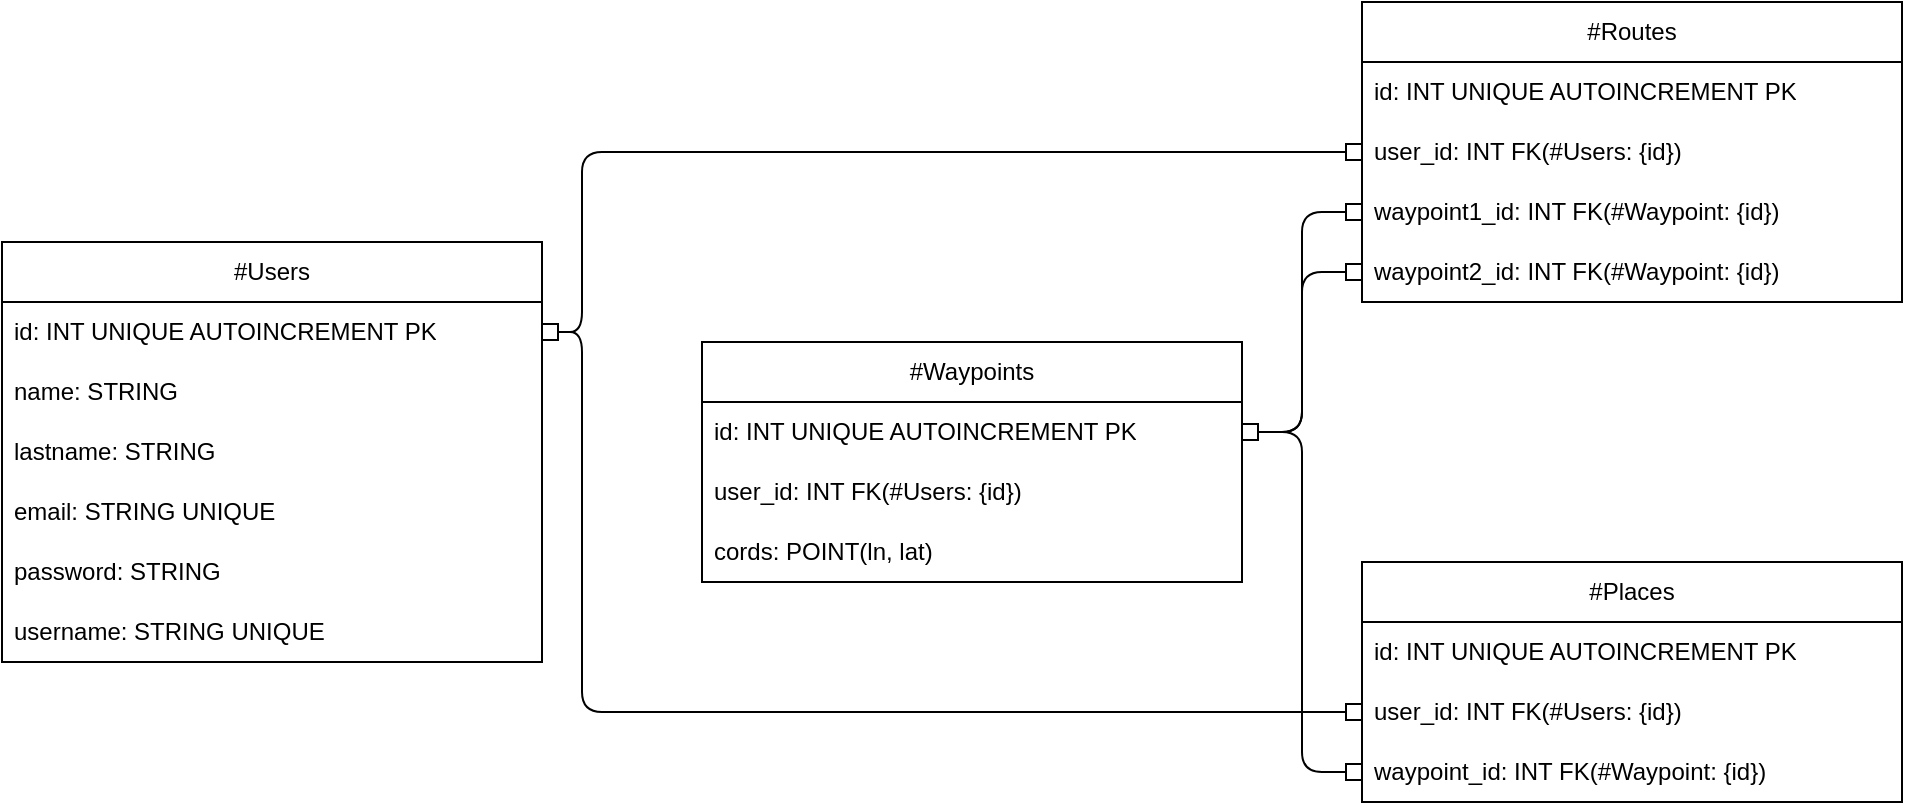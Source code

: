 <mxfile>
    <diagram id="MJHLh8OFSroyM2_P6OE3" name="Page-1">
        <mxGraphModel dx="1093" dy="436" grid="1" gridSize="10" guides="1" tooltips="1" connect="1" arrows="1" fold="1" page="1" pageScale="1" pageWidth="850" pageHeight="1100" math="0" shadow="0">
            <root>
                <mxCell id="0"/>
                <mxCell id="1" parent="0"/>
                <object label="#Users" hedietLinkedDataV1_path="../../prisma/schema.prisma" hedietLinkedDataV1_start_col_x-num="0" hedietLinkedDataV1_start_line_x-num="12" hedietLinkedDataV1_end_col_x-num="1" hedietLinkedDataV1_end_line_x-num="22" id="6">
                    <mxCell style="swimlane;fontStyle=0;childLayout=stackLayout;horizontal=1;startSize=30;horizontalStack=0;resizeParent=1;resizeParentMax=0;resizeLast=0;collapsible=1;marginBottom=0;whiteSpace=wrap;html=1;movable=1;resizable=1;rotatable=1;deletable=1;editable=1;connectable=1;" parent="1" vertex="1">
                        <mxGeometry x="20" y="290" width="270" height="210" as="geometry"/>
                    </mxCell>
                </object>
                <mxCell id="7" value="id: INT UNIQUE AUTOINCREMENT PK" style="text;strokeColor=none;fillColor=none;align=left;verticalAlign=middle;spacingLeft=4;spacingRight=4;overflow=hidden;points=[[0,0.5],[1,0.5]];portConstraint=eastwest;rotatable=0;whiteSpace=wrap;html=1;" parent="6" vertex="1">
                    <mxGeometry y="30" width="270" height="30" as="geometry"/>
                </mxCell>
                <mxCell id="9" value="name: STRING" style="text;strokeColor=none;fillColor=none;align=left;verticalAlign=middle;spacingLeft=4;spacingRight=4;overflow=hidden;points=[[0,0.5],[1,0.5]];portConstraint=eastwest;rotatable=0;whiteSpace=wrap;html=1;" parent="6" vertex="1">
                    <mxGeometry y="60" width="270" height="30" as="geometry"/>
                </mxCell>
                <mxCell id="12" value="lastname: STRING" style="text;strokeColor=none;fillColor=none;align=left;verticalAlign=middle;spacingLeft=4;spacingRight=4;overflow=hidden;points=[[0,0.5],[1,0.5]];portConstraint=eastwest;rotatable=0;whiteSpace=wrap;html=1;" parent="6" vertex="1">
                    <mxGeometry y="90" width="270" height="30" as="geometry"/>
                </mxCell>
                <mxCell id="13" value="email: STRING UNIQUE" style="text;strokeColor=none;fillColor=none;align=left;verticalAlign=middle;spacingLeft=4;spacingRight=4;overflow=hidden;points=[[0,0.5],[1,0.5]];portConstraint=eastwest;rotatable=0;whiteSpace=wrap;html=1;" parent="6" vertex="1">
                    <mxGeometry y="120" width="270" height="30" as="geometry"/>
                </mxCell>
                <mxCell id="14" value="password: STRING" style="text;strokeColor=none;fillColor=none;align=left;verticalAlign=middle;spacingLeft=4;spacingRight=4;overflow=hidden;points=[[0,0.5],[1,0.5]];portConstraint=eastwest;rotatable=0;whiteSpace=wrap;html=1;" parent="6" vertex="1">
                    <mxGeometry y="150" width="270" height="30" as="geometry"/>
                </mxCell>
                <mxCell id="15" value="username: STRING UNIQUE" style="text;strokeColor=none;fillColor=none;align=left;verticalAlign=middle;spacingLeft=4;spacingRight=4;overflow=hidden;points=[[0,0.5],[1,0.5]];portConstraint=eastwest;rotatable=0;whiteSpace=wrap;html=1;" parent="6" vertex="1">
                    <mxGeometry y="180" width="270" height="30" as="geometry"/>
                </mxCell>
                <object label="#Waypoints" hedietLinkedDataV1_path="../../prisma/schema.prisma" hedietLinkedDataV1_start_col_x-num="0" hedietLinkedDataV1_start_line_x-num="23" hedietLinkedDataV1_end_col_x-num="1" hedietLinkedDataV1_end_line_x-num="29" id="16">
                    <mxCell style="swimlane;fontStyle=0;childLayout=stackLayout;horizontal=1;startSize=30;horizontalStack=0;resizeParent=1;resizeParentMax=0;resizeLast=0;collapsible=1;marginBottom=0;whiteSpace=wrap;html=1;" parent="1" vertex="1">
                        <mxGeometry x="370" y="340" width="270" height="120" as="geometry"/>
                    </mxCell>
                </object>
                <mxCell id="17" value="id: INT UNIQUE AUTOINCREMENT PK" style="text;strokeColor=none;fillColor=none;align=left;verticalAlign=middle;spacingLeft=4;spacingRight=4;overflow=hidden;points=[[0,0.5],[1,0.5]];portConstraint=eastwest;rotatable=0;whiteSpace=wrap;html=1;" parent="16" vertex="1">
                    <mxGeometry y="30" width="270" height="30" as="geometry"/>
                </mxCell>
                <mxCell id="18" value="user_id: INT FK(#Users: {id})" style="text;strokeColor=none;fillColor=none;align=left;verticalAlign=middle;spacingLeft=4;spacingRight=4;overflow=hidden;points=[[0,0.5],[1,0.5]];portConstraint=eastwest;rotatable=0;whiteSpace=wrap;html=1;" parent="16" vertex="1">
                    <mxGeometry y="60" width="270" height="30" as="geometry"/>
                </mxCell>
                <mxCell id="19" value="cords: POINT(ln, lat)" style="text;strokeColor=none;fillColor=none;align=left;verticalAlign=middle;spacingLeft=4;spacingRight=4;overflow=hidden;points=[[0,0.5],[1,0.5]];portConstraint=eastwest;rotatable=0;whiteSpace=wrap;html=1;" parent="16" vertex="1">
                    <mxGeometry y="90" width="270" height="30" as="geometry"/>
                </mxCell>
                <object label="#Routes" hedietLinkedDataV1_path="../../prisma/schema.prisma" hedietLinkedDataV1_start_col_x-num="0" hedietLinkedDataV1_start_line_x-num="31" hedietLinkedDataV1_end_col_x-num="1" hedietLinkedDataV1_end_line_x-num="39" id="23">
                    <mxCell style="swimlane;fontStyle=0;childLayout=stackLayout;horizontal=1;startSize=30;horizontalStack=0;resizeParent=1;resizeParentMax=0;resizeLast=0;collapsible=1;marginBottom=0;whiteSpace=wrap;html=1;" parent="1" vertex="1">
                        <mxGeometry x="700" y="170" width="270" height="150" as="geometry"/>
                    </mxCell>
                </object>
                <mxCell id="24" value="id: INT UNIQUE AUTOINCREMENT PK" style="text;strokeColor=none;fillColor=none;align=left;verticalAlign=middle;spacingLeft=4;spacingRight=4;overflow=hidden;points=[[0,0.5],[1,0.5]];portConstraint=eastwest;rotatable=0;whiteSpace=wrap;html=1;" parent="23" vertex="1">
                    <mxGeometry y="30" width="270" height="30" as="geometry"/>
                </mxCell>
                <mxCell id="25" value="user_id: INT FK(#Users: {id})" style="text;strokeColor=none;fillColor=none;align=left;verticalAlign=middle;spacingLeft=4;spacingRight=4;overflow=hidden;points=[[0,0.5],[1,0.5]];portConstraint=eastwest;rotatable=0;whiteSpace=wrap;html=1;" parent="23" vertex="1">
                    <mxGeometry y="60" width="270" height="30" as="geometry"/>
                </mxCell>
                <mxCell id="26" value="waypoint1_id: INT FK(#&lt;span style=&quot;text-align: center;&quot;&gt;Waypoint&lt;/span&gt;: {id})" style="text;strokeColor=none;fillColor=none;align=left;verticalAlign=middle;spacingLeft=4;spacingRight=4;overflow=hidden;points=[[0,0.5],[1,0.5]];portConstraint=eastwest;rotatable=0;whiteSpace=wrap;html=1;" parent="23" vertex="1">
                    <mxGeometry y="90" width="270" height="30" as="geometry"/>
                </mxCell>
                <mxCell id="27" value="waypoint2_id: INT FK(#&lt;span style=&quot;border-color: var(--border-color); text-align: center;&quot;&gt;Waypoint&lt;/span&gt;: {id})" style="text;strokeColor=none;fillColor=none;align=left;verticalAlign=middle;spacingLeft=4;spacingRight=4;overflow=hidden;points=[[0,0.5],[1,0.5]];portConstraint=eastwest;rotatable=0;whiteSpace=wrap;html=1;" parent="23" vertex="1">
                    <mxGeometry y="120" width="270" height="30" as="geometry"/>
                </mxCell>
                <object label="#Places" hedietLinkedDataV1_path="../../prisma/schema.prisma" hedietLinkedDataV1_start_col_x-num="0" hedietLinkedDataV1_start_line_x-num="41" hedietLinkedDataV1_end_col_x-num="1" hedietLinkedDataV1_end_line_x-num="47" id="36">
                    <mxCell style="swimlane;fontStyle=0;childLayout=stackLayout;horizontal=1;startSize=30;horizontalStack=0;resizeParent=1;resizeParentMax=0;resizeLast=0;collapsible=1;marginBottom=0;whiteSpace=wrap;html=1;" parent="1" vertex="1">
                        <mxGeometry x="700" y="450" width="270" height="120" as="geometry"/>
                    </mxCell>
                </object>
                <mxCell id="37" value="id: INT UNIQUE AUTOINCREMENT PK" style="text;strokeColor=none;fillColor=none;align=left;verticalAlign=middle;spacingLeft=4;spacingRight=4;overflow=hidden;points=[[0,0.5],[1,0.5]];portConstraint=eastwest;rotatable=0;whiteSpace=wrap;html=1;" parent="36" vertex="1">
                    <mxGeometry y="30" width="270" height="30" as="geometry"/>
                </mxCell>
                <mxCell id="38" value="user_id: INT FK(#Users: {id})" style="text;strokeColor=none;fillColor=none;align=left;verticalAlign=middle;spacingLeft=4;spacingRight=4;overflow=hidden;points=[[0,0.5],[1,0.5]];portConstraint=eastwest;rotatable=0;whiteSpace=wrap;html=1;" parent="36" vertex="1">
                    <mxGeometry y="60" width="270" height="30" as="geometry"/>
                </mxCell>
                <mxCell id="39" value="waypoint_id: INT FK(#&lt;span style=&quot;text-align: center;&quot;&gt;Waypoint&lt;/span&gt;: {id})" style="text;strokeColor=none;fillColor=none;align=left;verticalAlign=middle;spacingLeft=4;spacingRight=4;overflow=hidden;points=[[0,0.5],[1,0.5]];portConstraint=eastwest;rotatable=0;whiteSpace=wrap;html=1;" parent="36" vertex="1">
                    <mxGeometry y="90" width="270" height="30" as="geometry"/>
                </mxCell>
                <mxCell id="41" style="edgeStyle=orthogonalEdgeStyle;html=1;exitX=1;exitY=0.5;exitDx=0;exitDy=0;entryX=0;entryY=0.5;entryDx=0;entryDy=0;startArrow=box;startFill=0;endArrow=box;endFill=0;" parent="1" source="17" target="26" edge="1">
                    <mxGeometry relative="1" as="geometry"/>
                </mxCell>
                <mxCell id="45" style="edgeStyle=orthogonalEdgeStyle;html=1;exitX=0;exitY=0.5;exitDx=0;exitDy=0;startArrow=box;startFill=0;endArrow=box;endFill=0;" parent="1" source="27" target="17" edge="1">
                    <mxGeometry relative="1" as="geometry"/>
                </mxCell>
                <mxCell id="46" style="edgeStyle=orthogonalEdgeStyle;html=1;exitX=0;exitY=0.5;exitDx=0;exitDy=0;startArrow=box;startFill=0;endArrow=box;endFill=0;" parent="1" source="25" target="7" edge="1">
                    <mxGeometry relative="1" as="geometry">
                        <Array as="points">
                            <mxPoint x="310" y="245"/>
                            <mxPoint x="310" y="335"/>
                        </Array>
                    </mxGeometry>
                </mxCell>
                <mxCell id="47" style="edgeStyle=orthogonalEdgeStyle;html=1;exitX=0;exitY=0.5;exitDx=0;exitDy=0;startArrow=box;startFill=0;endArrow=box;endFill=0;" parent="1" source="38" target="7" edge="1">
                    <mxGeometry relative="1" as="geometry">
                        <Array as="points">
                            <mxPoint x="310" y="525"/>
                            <mxPoint x="310" y="335"/>
                        </Array>
                    </mxGeometry>
                </mxCell>
                <mxCell id="48" style="edgeStyle=orthogonalEdgeStyle;html=1;exitX=0;exitY=0.5;exitDx=0;exitDy=0;startArrow=box;startFill=0;endArrow=box;endFill=0;" parent="1" source="39" target="17" edge="1">
                    <mxGeometry relative="1" as="geometry"/>
                </mxCell>
            </root>
        </mxGraphModel>
    </diagram>
</mxfile>